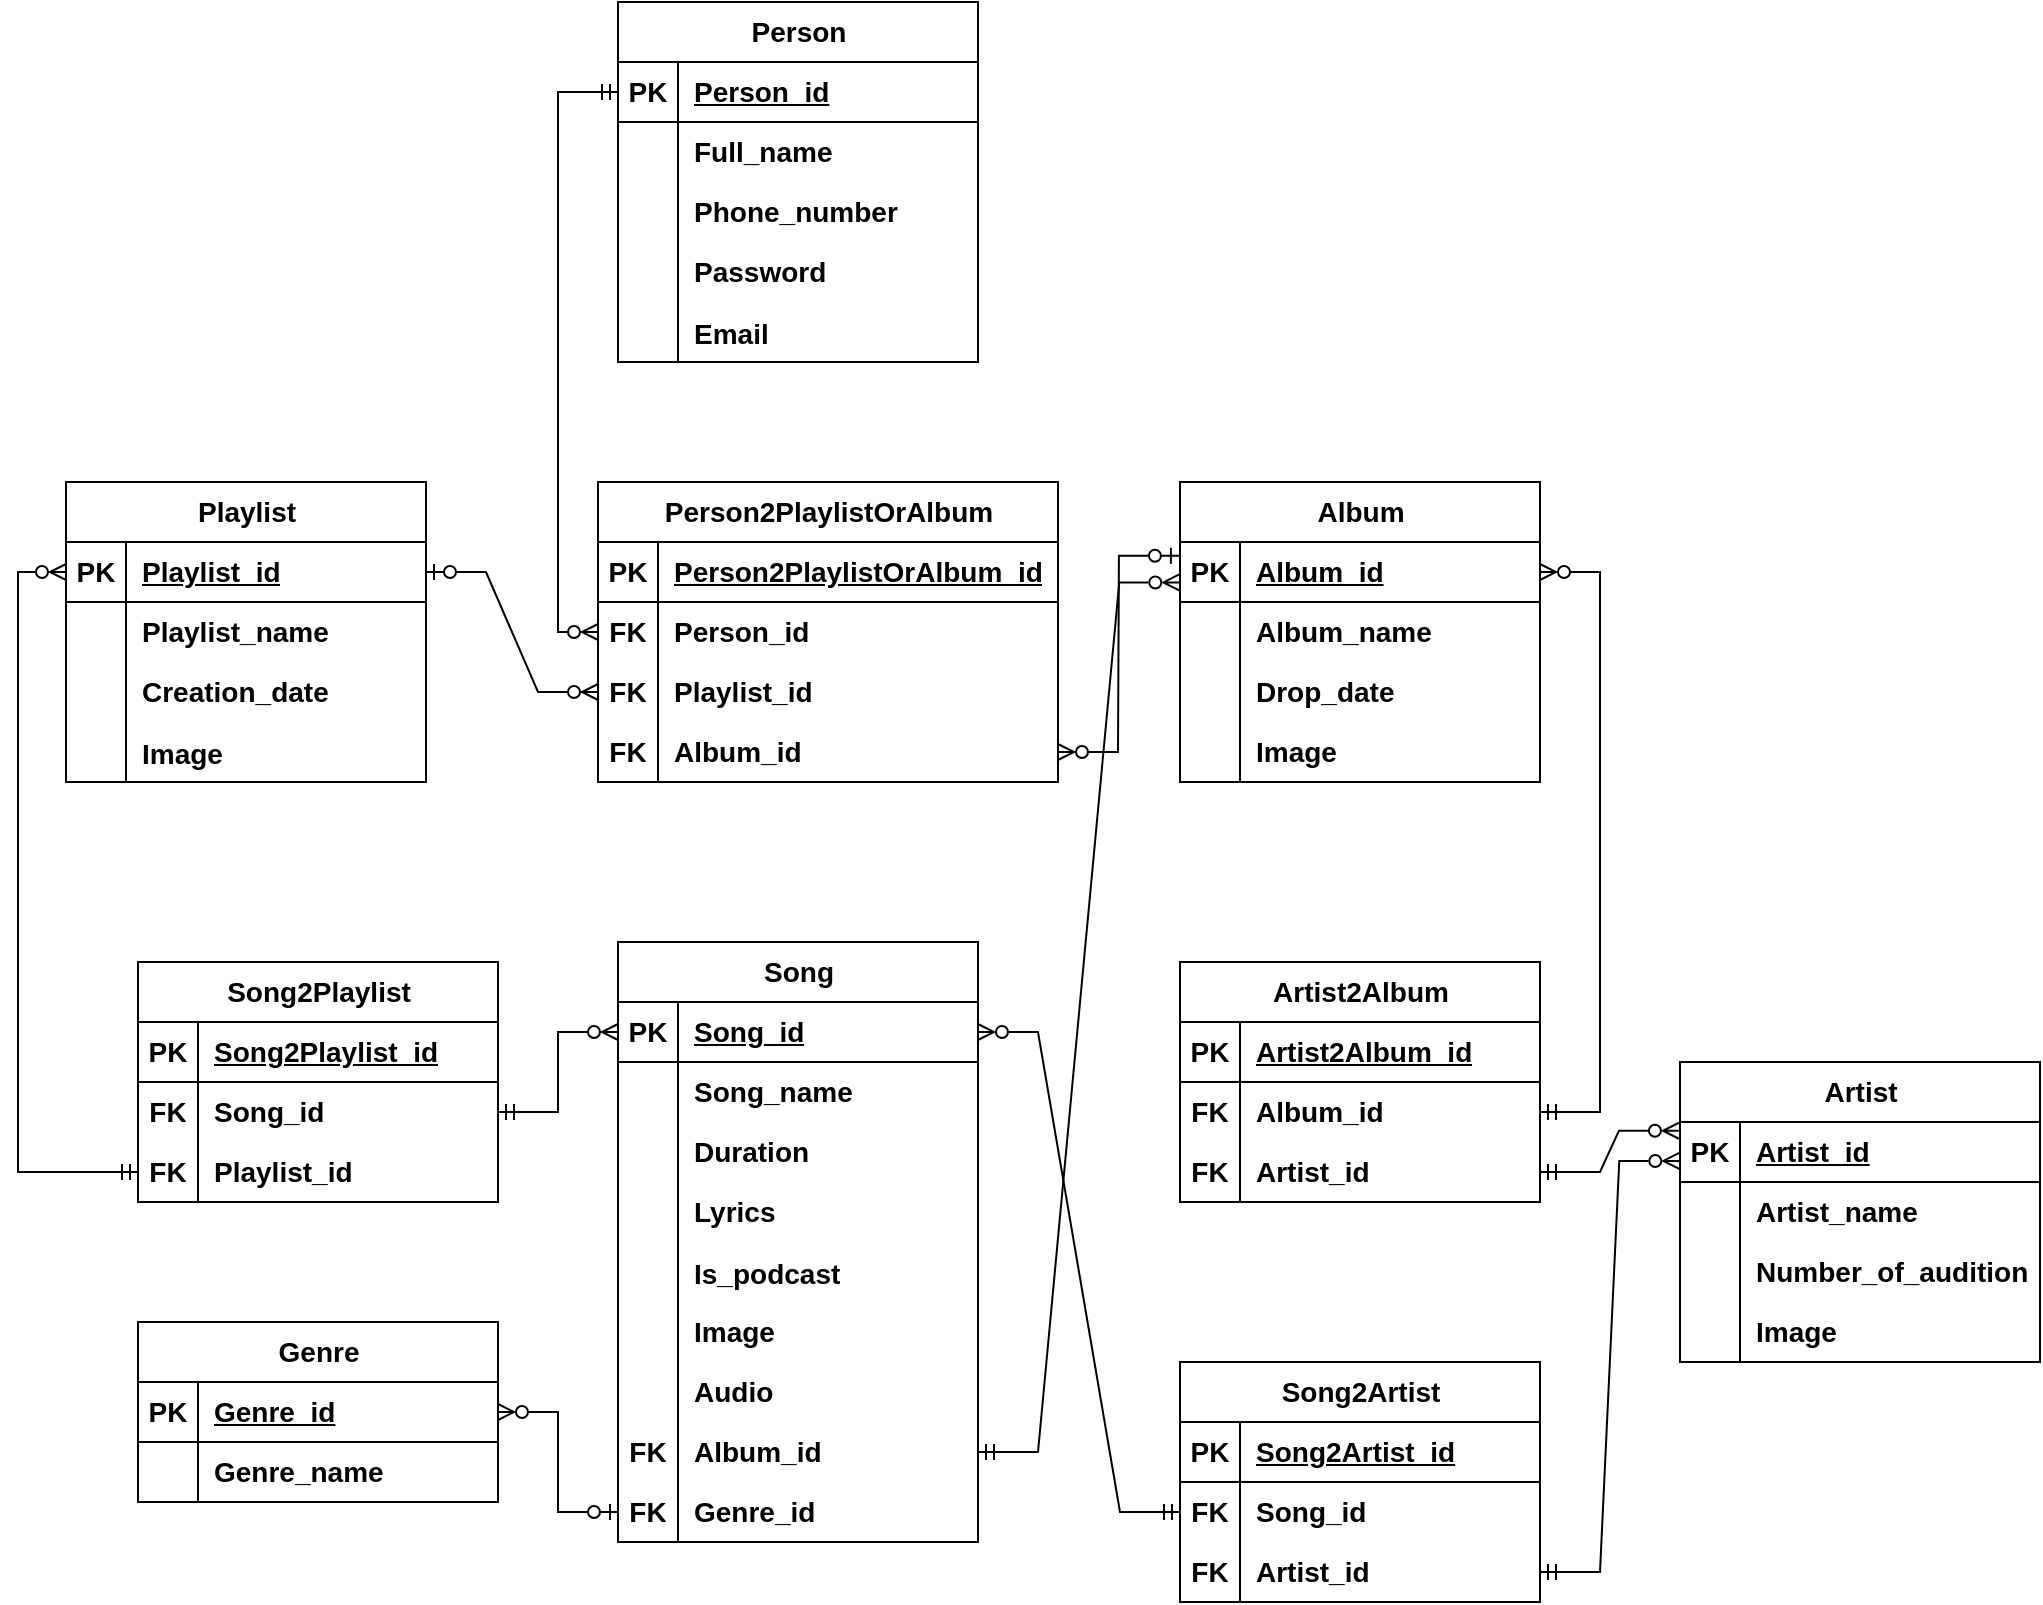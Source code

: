 <mxfile version="22.0.4" type="github">
  <diagram name="Страница — 1" id="e_KvT6w4chp6uprftYfi">
    <mxGraphModel dx="1750" dy="943" grid="1" gridSize="10" guides="1" tooltips="1" connect="1" arrows="1" fold="1" page="1" pageScale="1" pageWidth="827" pageHeight="1169" math="0" shadow="0">
      <root>
        <mxCell id="0" />
        <mxCell id="1" parent="0" />
        <mxCell id="Zy6IpuqPAL4m7B3yqwQK-1" value="Person" style="shape=table;startSize=30;container=1;collapsible=1;childLayout=tableLayout;fixedRows=1;rowLines=0;fontStyle=1;align=center;resizeLast=1;html=1;fontSize=14;" vertex="1" parent="1">
          <mxGeometry x="510" y="20" width="180" height="180" as="geometry" />
        </mxCell>
        <mxCell id="Zy6IpuqPAL4m7B3yqwQK-2" value="" style="shape=tableRow;horizontal=0;startSize=0;swimlaneHead=0;swimlaneBody=0;fillColor=none;collapsible=0;dropTarget=0;points=[[0,0.5],[1,0.5]];portConstraint=eastwest;top=0;left=0;right=0;bottom=1;fontStyle=1;fontSize=14;" vertex="1" parent="Zy6IpuqPAL4m7B3yqwQK-1">
          <mxGeometry y="30" width="180" height="30" as="geometry" />
        </mxCell>
        <mxCell id="Zy6IpuqPAL4m7B3yqwQK-3" value="PK" style="shape=partialRectangle;connectable=0;fillColor=none;top=0;left=0;bottom=0;right=0;fontStyle=1;overflow=hidden;whiteSpace=wrap;html=1;fontSize=14;" vertex="1" parent="Zy6IpuqPAL4m7B3yqwQK-2">
          <mxGeometry width="30" height="30" as="geometry">
            <mxRectangle width="30" height="30" as="alternateBounds" />
          </mxGeometry>
        </mxCell>
        <mxCell id="Zy6IpuqPAL4m7B3yqwQK-4" value="Person_id" style="shape=partialRectangle;connectable=0;fillColor=none;top=0;left=0;bottom=0;right=0;align=left;spacingLeft=6;fontStyle=5;overflow=hidden;whiteSpace=wrap;html=1;fontSize=14;" vertex="1" parent="Zy6IpuqPAL4m7B3yqwQK-2">
          <mxGeometry x="30" width="150" height="30" as="geometry">
            <mxRectangle width="150" height="30" as="alternateBounds" />
          </mxGeometry>
        </mxCell>
        <mxCell id="Zy6IpuqPAL4m7B3yqwQK-5" value="" style="shape=tableRow;horizontal=0;startSize=0;swimlaneHead=0;swimlaneBody=0;fillColor=none;collapsible=0;dropTarget=0;points=[[0,0.5],[1,0.5]];portConstraint=eastwest;top=0;left=0;right=0;bottom=0;fontStyle=1;fontSize=14;" vertex="1" parent="Zy6IpuqPAL4m7B3yqwQK-1">
          <mxGeometry y="60" width="180" height="30" as="geometry" />
        </mxCell>
        <mxCell id="Zy6IpuqPAL4m7B3yqwQK-6" value="" style="shape=partialRectangle;connectable=0;fillColor=none;top=0;left=0;bottom=0;right=0;editable=1;overflow=hidden;whiteSpace=wrap;html=1;fontStyle=1;fontSize=14;" vertex="1" parent="Zy6IpuqPAL4m7B3yqwQK-5">
          <mxGeometry width="30" height="30" as="geometry">
            <mxRectangle width="30" height="30" as="alternateBounds" />
          </mxGeometry>
        </mxCell>
        <mxCell id="Zy6IpuqPAL4m7B3yqwQK-7" value="Full_name" style="shape=partialRectangle;connectable=0;fillColor=none;top=0;left=0;bottom=0;right=0;align=left;spacingLeft=6;overflow=hidden;whiteSpace=wrap;html=1;fontStyle=1;fontSize=14;" vertex="1" parent="Zy6IpuqPAL4m7B3yqwQK-5">
          <mxGeometry x="30" width="150" height="30" as="geometry">
            <mxRectangle width="150" height="30" as="alternateBounds" />
          </mxGeometry>
        </mxCell>
        <mxCell id="Zy6IpuqPAL4m7B3yqwQK-8" value="" style="shape=tableRow;horizontal=0;startSize=0;swimlaneHead=0;swimlaneBody=0;fillColor=none;collapsible=0;dropTarget=0;points=[[0,0.5],[1,0.5]];portConstraint=eastwest;top=0;left=0;right=0;bottom=0;fontStyle=1;fontSize=14;" vertex="1" parent="Zy6IpuqPAL4m7B3yqwQK-1">
          <mxGeometry y="90" width="180" height="30" as="geometry" />
        </mxCell>
        <mxCell id="Zy6IpuqPAL4m7B3yqwQK-9" value="" style="shape=partialRectangle;connectable=0;fillColor=none;top=0;left=0;bottom=0;right=0;editable=1;overflow=hidden;whiteSpace=wrap;html=1;fontStyle=1;fontSize=14;" vertex="1" parent="Zy6IpuqPAL4m7B3yqwQK-8">
          <mxGeometry width="30" height="30" as="geometry">
            <mxRectangle width="30" height="30" as="alternateBounds" />
          </mxGeometry>
        </mxCell>
        <mxCell id="Zy6IpuqPAL4m7B3yqwQK-10" value="Phone_number" style="shape=partialRectangle;connectable=0;fillColor=none;top=0;left=0;bottom=0;right=0;align=left;spacingLeft=6;overflow=hidden;whiteSpace=wrap;html=1;fontStyle=1;fontSize=14;" vertex="1" parent="Zy6IpuqPAL4m7B3yqwQK-8">
          <mxGeometry x="30" width="150" height="30" as="geometry">
            <mxRectangle width="150" height="30" as="alternateBounds" />
          </mxGeometry>
        </mxCell>
        <mxCell id="Zy6IpuqPAL4m7B3yqwQK-11" value="" style="shape=tableRow;horizontal=0;startSize=0;swimlaneHead=0;swimlaneBody=0;fillColor=none;collapsible=0;dropTarget=0;points=[[0,0.5],[1,0.5]];portConstraint=eastwest;top=0;left=0;right=0;bottom=0;fontStyle=1;fontSize=14;" vertex="1" parent="Zy6IpuqPAL4m7B3yqwQK-1">
          <mxGeometry y="120" width="180" height="30" as="geometry" />
        </mxCell>
        <mxCell id="Zy6IpuqPAL4m7B3yqwQK-12" value="" style="shape=partialRectangle;connectable=0;fillColor=none;top=0;left=0;bottom=0;right=0;editable=1;overflow=hidden;whiteSpace=wrap;html=1;fontStyle=1;fontSize=14;" vertex="1" parent="Zy6IpuqPAL4m7B3yqwQK-11">
          <mxGeometry width="30" height="30" as="geometry">
            <mxRectangle width="30" height="30" as="alternateBounds" />
          </mxGeometry>
        </mxCell>
        <mxCell id="Zy6IpuqPAL4m7B3yqwQK-13" value="Password" style="shape=partialRectangle;connectable=0;fillColor=none;top=0;left=0;bottom=0;right=0;align=left;spacingLeft=6;overflow=hidden;whiteSpace=wrap;html=1;fontStyle=1;fontSize=14;" vertex="1" parent="Zy6IpuqPAL4m7B3yqwQK-11">
          <mxGeometry x="30" width="150" height="30" as="geometry">
            <mxRectangle width="150" height="30" as="alternateBounds" />
          </mxGeometry>
        </mxCell>
        <mxCell id="Zy6IpuqPAL4m7B3yqwQK-15" value="" style="shape=tableRow;horizontal=0;startSize=0;swimlaneHead=0;swimlaneBody=0;fillColor=none;collapsible=0;dropTarget=0;points=[[0,0.5],[1,0.5]];portConstraint=eastwest;top=0;left=0;right=0;bottom=0;fontStyle=1;fontSize=14;" vertex="1" parent="Zy6IpuqPAL4m7B3yqwQK-1">
          <mxGeometry y="150" width="180" height="30" as="geometry" />
        </mxCell>
        <mxCell id="Zy6IpuqPAL4m7B3yqwQK-16" value="" style="shape=partialRectangle;connectable=0;fillColor=none;top=0;left=0;bottom=0;right=0;editable=1;overflow=hidden;fontStyle=1;fontSize=14;" vertex="1" parent="Zy6IpuqPAL4m7B3yqwQK-15">
          <mxGeometry width="30" height="30" as="geometry">
            <mxRectangle width="30" height="30" as="alternateBounds" />
          </mxGeometry>
        </mxCell>
        <mxCell id="Zy6IpuqPAL4m7B3yqwQK-17" value="Email" style="shape=partialRectangle;connectable=0;fillColor=none;top=0;left=0;bottom=0;right=0;align=left;spacingLeft=6;overflow=hidden;fontStyle=1;fontSize=14;" vertex="1" parent="Zy6IpuqPAL4m7B3yqwQK-15">
          <mxGeometry x="30" width="150" height="30" as="geometry">
            <mxRectangle width="150" height="30" as="alternateBounds" />
          </mxGeometry>
        </mxCell>
        <mxCell id="Zy6IpuqPAL4m7B3yqwQK-47" value="Album" style="shape=table;startSize=30;container=1;collapsible=1;childLayout=tableLayout;fixedRows=1;rowLines=0;fontStyle=1;align=center;resizeLast=1;html=1;fontSize=14;" vertex="1" parent="1">
          <mxGeometry x="791" y="260" width="180" height="150" as="geometry" />
        </mxCell>
        <mxCell id="Zy6IpuqPAL4m7B3yqwQK-48" value="" style="shape=tableRow;horizontal=0;startSize=0;swimlaneHead=0;swimlaneBody=0;fillColor=none;collapsible=0;dropTarget=0;points=[[0,0.5],[1,0.5]];portConstraint=eastwest;top=0;left=0;right=0;bottom=1;fontStyle=1;fontSize=14;" vertex="1" parent="Zy6IpuqPAL4m7B3yqwQK-47">
          <mxGeometry y="30" width="180" height="30" as="geometry" />
        </mxCell>
        <mxCell id="Zy6IpuqPAL4m7B3yqwQK-49" value="PK" style="shape=partialRectangle;connectable=0;fillColor=none;top=0;left=0;bottom=0;right=0;fontStyle=1;overflow=hidden;whiteSpace=wrap;html=1;fontSize=14;" vertex="1" parent="Zy6IpuqPAL4m7B3yqwQK-48">
          <mxGeometry width="30" height="30" as="geometry">
            <mxRectangle width="30" height="30" as="alternateBounds" />
          </mxGeometry>
        </mxCell>
        <mxCell id="Zy6IpuqPAL4m7B3yqwQK-50" value="Album_id" style="shape=partialRectangle;connectable=0;fillColor=none;top=0;left=0;bottom=0;right=0;align=left;spacingLeft=6;fontStyle=5;overflow=hidden;whiteSpace=wrap;html=1;fontSize=14;" vertex="1" parent="Zy6IpuqPAL4m7B3yqwQK-48">
          <mxGeometry x="30" width="150" height="30" as="geometry">
            <mxRectangle width="150" height="30" as="alternateBounds" />
          </mxGeometry>
        </mxCell>
        <mxCell id="Zy6IpuqPAL4m7B3yqwQK-51" value="" style="shape=tableRow;horizontal=0;startSize=0;swimlaneHead=0;swimlaneBody=0;fillColor=none;collapsible=0;dropTarget=0;points=[[0,0.5],[1,0.5]];portConstraint=eastwest;top=0;left=0;right=0;bottom=0;fontStyle=1;fontSize=14;" vertex="1" parent="Zy6IpuqPAL4m7B3yqwQK-47">
          <mxGeometry y="60" width="180" height="30" as="geometry" />
        </mxCell>
        <mxCell id="Zy6IpuqPAL4m7B3yqwQK-52" value="" style="shape=partialRectangle;connectable=0;fillColor=none;top=0;left=0;bottom=0;right=0;editable=1;overflow=hidden;whiteSpace=wrap;html=1;fontStyle=1;fontSize=14;" vertex="1" parent="Zy6IpuqPAL4m7B3yqwQK-51">
          <mxGeometry width="30" height="30" as="geometry">
            <mxRectangle width="30" height="30" as="alternateBounds" />
          </mxGeometry>
        </mxCell>
        <mxCell id="Zy6IpuqPAL4m7B3yqwQK-53" value="Album_name" style="shape=partialRectangle;connectable=0;fillColor=none;top=0;left=0;bottom=0;right=0;align=left;spacingLeft=6;overflow=hidden;whiteSpace=wrap;html=1;fontStyle=1;fontSize=14;" vertex="1" parent="Zy6IpuqPAL4m7B3yqwQK-51">
          <mxGeometry x="30" width="150" height="30" as="geometry">
            <mxRectangle width="150" height="30" as="alternateBounds" />
          </mxGeometry>
        </mxCell>
        <mxCell id="Zy6IpuqPAL4m7B3yqwQK-54" value="" style="shape=tableRow;horizontal=0;startSize=0;swimlaneHead=0;swimlaneBody=0;fillColor=none;collapsible=0;dropTarget=0;points=[[0,0.5],[1,0.5]];portConstraint=eastwest;top=0;left=0;right=0;bottom=0;fontStyle=1;fontSize=14;" vertex="1" parent="Zy6IpuqPAL4m7B3yqwQK-47">
          <mxGeometry y="90" width="180" height="30" as="geometry" />
        </mxCell>
        <mxCell id="Zy6IpuqPAL4m7B3yqwQK-55" value="" style="shape=partialRectangle;connectable=0;fillColor=none;top=0;left=0;bottom=0;right=0;editable=1;overflow=hidden;whiteSpace=wrap;html=1;fontStyle=1;fontSize=14;" vertex="1" parent="Zy6IpuqPAL4m7B3yqwQK-54">
          <mxGeometry width="30" height="30" as="geometry">
            <mxRectangle width="30" height="30" as="alternateBounds" />
          </mxGeometry>
        </mxCell>
        <mxCell id="Zy6IpuqPAL4m7B3yqwQK-56" value="Drop_date" style="shape=partialRectangle;connectable=0;fillColor=none;top=0;left=0;bottom=0;right=0;align=left;spacingLeft=6;overflow=hidden;whiteSpace=wrap;html=1;fontStyle=1;fontSize=14;" vertex="1" parent="Zy6IpuqPAL4m7B3yqwQK-54">
          <mxGeometry x="30" width="150" height="30" as="geometry">
            <mxRectangle width="150" height="30" as="alternateBounds" />
          </mxGeometry>
        </mxCell>
        <mxCell id="Zy6IpuqPAL4m7B3yqwQK-196" value="" style="shape=tableRow;horizontal=0;startSize=0;swimlaneHead=0;swimlaneBody=0;fillColor=none;collapsible=0;dropTarget=0;points=[[0,0.5],[1,0.5]];portConstraint=eastwest;top=0;left=0;right=0;bottom=0;fontStyle=1;fontSize=14;" vertex="1" parent="Zy6IpuqPAL4m7B3yqwQK-47">
          <mxGeometry y="120" width="180" height="30" as="geometry" />
        </mxCell>
        <mxCell id="Zy6IpuqPAL4m7B3yqwQK-197" value="" style="shape=partialRectangle;connectable=0;fillColor=none;top=0;left=0;bottom=0;right=0;fontStyle=1;overflow=hidden;whiteSpace=wrap;html=1;fontSize=14;" vertex="1" parent="Zy6IpuqPAL4m7B3yqwQK-196">
          <mxGeometry width="30" height="30" as="geometry">
            <mxRectangle width="30" height="30" as="alternateBounds" />
          </mxGeometry>
        </mxCell>
        <mxCell id="Zy6IpuqPAL4m7B3yqwQK-198" value="Image" style="shape=partialRectangle;connectable=0;fillColor=none;top=0;left=0;bottom=0;right=0;align=left;spacingLeft=6;fontStyle=1;overflow=hidden;whiteSpace=wrap;html=1;fontSize=14;" vertex="1" parent="Zy6IpuqPAL4m7B3yqwQK-196">
          <mxGeometry x="30" width="150" height="30" as="geometry">
            <mxRectangle width="150" height="30" as="alternateBounds" />
          </mxGeometry>
        </mxCell>
        <mxCell id="Zy6IpuqPAL4m7B3yqwQK-68" value="Playlist" style="shape=table;startSize=30;container=1;collapsible=1;childLayout=tableLayout;fixedRows=1;rowLines=0;fontStyle=1;align=center;resizeLast=1;html=1;fontSize=14;" vertex="1" parent="1">
          <mxGeometry x="234" y="260" width="180" height="150" as="geometry" />
        </mxCell>
        <mxCell id="Zy6IpuqPAL4m7B3yqwQK-69" value="" style="shape=tableRow;horizontal=0;startSize=0;swimlaneHead=0;swimlaneBody=0;fillColor=none;collapsible=0;dropTarget=0;points=[[0,0.5],[1,0.5]];portConstraint=eastwest;top=0;left=0;right=0;bottom=1;fontStyle=1;fontSize=14;" vertex="1" parent="Zy6IpuqPAL4m7B3yqwQK-68">
          <mxGeometry y="30" width="180" height="30" as="geometry" />
        </mxCell>
        <mxCell id="Zy6IpuqPAL4m7B3yqwQK-70" value="PK" style="shape=partialRectangle;connectable=0;fillColor=none;top=0;left=0;bottom=0;right=0;fontStyle=1;overflow=hidden;whiteSpace=wrap;html=1;fontSize=14;" vertex="1" parent="Zy6IpuqPAL4m7B3yqwQK-69">
          <mxGeometry width="30" height="30" as="geometry">
            <mxRectangle width="30" height="30" as="alternateBounds" />
          </mxGeometry>
        </mxCell>
        <mxCell id="Zy6IpuqPAL4m7B3yqwQK-71" value="Playlist_id" style="shape=partialRectangle;connectable=0;fillColor=none;top=0;left=0;bottom=0;right=0;align=left;spacingLeft=6;fontStyle=5;overflow=hidden;whiteSpace=wrap;html=1;fontSize=14;" vertex="1" parent="Zy6IpuqPAL4m7B3yqwQK-69">
          <mxGeometry x="30" width="150" height="30" as="geometry">
            <mxRectangle width="150" height="30" as="alternateBounds" />
          </mxGeometry>
        </mxCell>
        <mxCell id="Zy6IpuqPAL4m7B3yqwQK-72" value="" style="shape=tableRow;horizontal=0;startSize=0;swimlaneHead=0;swimlaneBody=0;fillColor=none;collapsible=0;dropTarget=0;points=[[0,0.5],[1,0.5]];portConstraint=eastwest;top=0;left=0;right=0;bottom=0;fontStyle=1;fontSize=14;" vertex="1" parent="Zy6IpuqPAL4m7B3yqwQK-68">
          <mxGeometry y="60" width="180" height="30" as="geometry" />
        </mxCell>
        <mxCell id="Zy6IpuqPAL4m7B3yqwQK-73" value="" style="shape=partialRectangle;connectable=0;fillColor=none;top=0;left=0;bottom=0;right=0;editable=1;overflow=hidden;whiteSpace=wrap;html=1;fontStyle=1;fontSize=14;" vertex="1" parent="Zy6IpuqPAL4m7B3yqwQK-72">
          <mxGeometry width="30" height="30" as="geometry">
            <mxRectangle width="30" height="30" as="alternateBounds" />
          </mxGeometry>
        </mxCell>
        <mxCell id="Zy6IpuqPAL4m7B3yqwQK-74" value="Playlist_name" style="shape=partialRectangle;connectable=0;fillColor=none;top=0;left=0;bottom=0;right=0;align=left;spacingLeft=6;overflow=hidden;whiteSpace=wrap;html=1;fontStyle=1;fontSize=14;" vertex="1" parent="Zy6IpuqPAL4m7B3yqwQK-72">
          <mxGeometry x="30" width="150" height="30" as="geometry">
            <mxRectangle width="150" height="30" as="alternateBounds" />
          </mxGeometry>
        </mxCell>
        <mxCell id="Zy6IpuqPAL4m7B3yqwQK-75" value="" style="shape=tableRow;horizontal=0;startSize=0;swimlaneHead=0;swimlaneBody=0;fillColor=none;collapsible=0;dropTarget=0;points=[[0,0.5],[1,0.5]];portConstraint=eastwest;top=0;left=0;right=0;bottom=0;fontStyle=1;fontSize=14;" vertex="1" parent="Zy6IpuqPAL4m7B3yqwQK-68">
          <mxGeometry y="90" width="180" height="30" as="geometry" />
        </mxCell>
        <mxCell id="Zy6IpuqPAL4m7B3yqwQK-76" value="" style="shape=partialRectangle;connectable=0;fillColor=none;top=0;left=0;bottom=0;right=0;editable=1;overflow=hidden;whiteSpace=wrap;html=1;fontStyle=1;fontSize=14;" vertex="1" parent="Zy6IpuqPAL4m7B3yqwQK-75">
          <mxGeometry width="30" height="30" as="geometry">
            <mxRectangle width="30" height="30" as="alternateBounds" />
          </mxGeometry>
        </mxCell>
        <mxCell id="Zy6IpuqPAL4m7B3yqwQK-77" value="Creation_date" style="shape=partialRectangle;connectable=0;fillColor=none;top=0;left=0;bottom=0;right=0;align=left;spacingLeft=6;overflow=hidden;whiteSpace=wrap;html=1;fontStyle=1;fontSize=14;" vertex="1" parent="Zy6IpuqPAL4m7B3yqwQK-75">
          <mxGeometry x="30" width="150" height="30" as="geometry">
            <mxRectangle width="150" height="30" as="alternateBounds" />
          </mxGeometry>
        </mxCell>
        <mxCell id="Zy6IpuqPAL4m7B3yqwQK-247" value="" style="shape=tableRow;horizontal=0;startSize=0;swimlaneHead=0;swimlaneBody=0;fillColor=none;collapsible=0;dropTarget=0;points=[[0,0.5],[1,0.5]];portConstraint=eastwest;top=0;left=0;right=0;bottom=0;fontStyle=1;fontSize=14;" vertex="1" parent="Zy6IpuqPAL4m7B3yqwQK-68">
          <mxGeometry y="120" width="180" height="30" as="geometry" />
        </mxCell>
        <mxCell id="Zy6IpuqPAL4m7B3yqwQK-248" value="" style="shape=partialRectangle;connectable=0;fillColor=none;top=0;left=0;bottom=0;right=0;editable=1;overflow=hidden;fontStyle=1;fontSize=14;" vertex="1" parent="Zy6IpuqPAL4m7B3yqwQK-247">
          <mxGeometry width="30" height="30" as="geometry">
            <mxRectangle width="30" height="30" as="alternateBounds" />
          </mxGeometry>
        </mxCell>
        <mxCell id="Zy6IpuqPAL4m7B3yqwQK-249" value="Image" style="shape=partialRectangle;connectable=0;fillColor=none;top=0;left=0;bottom=0;right=0;align=left;spacingLeft=6;overflow=hidden;fontStyle=1;fontSize=14;" vertex="1" parent="Zy6IpuqPAL4m7B3yqwQK-247">
          <mxGeometry x="30" width="150" height="30" as="geometry">
            <mxRectangle width="150" height="30" as="alternateBounds" />
          </mxGeometry>
        </mxCell>
        <mxCell id="Zy6IpuqPAL4m7B3yqwQK-85" value="Genre" style="shape=table;startSize=30;container=1;collapsible=1;childLayout=tableLayout;fixedRows=1;rowLines=0;fontStyle=1;align=center;resizeLast=1;html=1;fontSize=14;" vertex="1" parent="1">
          <mxGeometry x="270" y="680" width="180" height="90" as="geometry" />
        </mxCell>
        <mxCell id="Zy6IpuqPAL4m7B3yqwQK-86" value="" style="shape=tableRow;horizontal=0;startSize=0;swimlaneHead=0;swimlaneBody=0;fillColor=none;collapsible=0;dropTarget=0;points=[[0,0.5],[1,0.5]];portConstraint=eastwest;top=0;left=0;right=0;bottom=1;fontStyle=1;fontSize=14;" vertex="1" parent="Zy6IpuqPAL4m7B3yqwQK-85">
          <mxGeometry y="30" width="180" height="30" as="geometry" />
        </mxCell>
        <mxCell id="Zy6IpuqPAL4m7B3yqwQK-87" value="PK" style="shape=partialRectangle;connectable=0;fillColor=none;top=0;left=0;bottom=0;right=0;fontStyle=1;overflow=hidden;whiteSpace=wrap;html=1;fontSize=14;" vertex="1" parent="Zy6IpuqPAL4m7B3yqwQK-86">
          <mxGeometry width="30" height="30" as="geometry">
            <mxRectangle width="30" height="30" as="alternateBounds" />
          </mxGeometry>
        </mxCell>
        <mxCell id="Zy6IpuqPAL4m7B3yqwQK-88" value="Genre_id" style="shape=partialRectangle;connectable=0;fillColor=none;top=0;left=0;bottom=0;right=0;align=left;spacingLeft=6;fontStyle=5;overflow=hidden;whiteSpace=wrap;html=1;fontSize=14;" vertex="1" parent="Zy6IpuqPAL4m7B3yqwQK-86">
          <mxGeometry x="30" width="150" height="30" as="geometry">
            <mxRectangle width="150" height="30" as="alternateBounds" />
          </mxGeometry>
        </mxCell>
        <mxCell id="Zy6IpuqPAL4m7B3yqwQK-89" value="" style="shape=tableRow;horizontal=0;startSize=0;swimlaneHead=0;swimlaneBody=0;fillColor=none;collapsible=0;dropTarget=0;points=[[0,0.5],[1,0.5]];portConstraint=eastwest;top=0;left=0;right=0;bottom=0;fontStyle=1;fontSize=14;" vertex="1" parent="Zy6IpuqPAL4m7B3yqwQK-85">
          <mxGeometry y="60" width="180" height="30" as="geometry" />
        </mxCell>
        <mxCell id="Zy6IpuqPAL4m7B3yqwQK-90" value="" style="shape=partialRectangle;connectable=0;fillColor=none;top=0;left=0;bottom=0;right=0;editable=1;overflow=hidden;whiteSpace=wrap;html=1;fontStyle=1;fontSize=14;" vertex="1" parent="Zy6IpuqPAL4m7B3yqwQK-89">
          <mxGeometry width="30" height="30" as="geometry">
            <mxRectangle width="30" height="30" as="alternateBounds" />
          </mxGeometry>
        </mxCell>
        <mxCell id="Zy6IpuqPAL4m7B3yqwQK-91" value="Genre_name" style="shape=partialRectangle;connectable=0;fillColor=none;top=0;left=0;bottom=0;right=0;align=left;spacingLeft=6;overflow=hidden;whiteSpace=wrap;html=1;fontStyle=1;fontSize=14;" vertex="1" parent="Zy6IpuqPAL4m7B3yqwQK-89">
          <mxGeometry x="30" width="150" height="30" as="geometry">
            <mxRectangle width="150" height="30" as="alternateBounds" />
          </mxGeometry>
        </mxCell>
        <mxCell id="Zy6IpuqPAL4m7B3yqwQK-98" value="Artist" style="shape=table;startSize=30;container=1;collapsible=1;childLayout=tableLayout;fixedRows=1;rowLines=0;fontStyle=1;align=center;resizeLast=1;html=1;fontSize=14;" vertex="1" parent="1">
          <mxGeometry x="1041" y="550" width="180" height="150" as="geometry">
            <mxRectangle x="610" y="530" width="70" height="30" as="alternateBounds" />
          </mxGeometry>
        </mxCell>
        <mxCell id="Zy6IpuqPAL4m7B3yqwQK-99" value="" style="shape=tableRow;horizontal=0;startSize=0;swimlaneHead=0;swimlaneBody=0;fillColor=none;collapsible=0;dropTarget=0;points=[[0,0.5],[1,0.5]];portConstraint=eastwest;top=0;left=0;right=0;bottom=1;fontStyle=1;fontSize=14;" vertex="1" parent="Zy6IpuqPAL4m7B3yqwQK-98">
          <mxGeometry y="30" width="180" height="30" as="geometry" />
        </mxCell>
        <mxCell id="Zy6IpuqPAL4m7B3yqwQK-100" value="PK" style="shape=partialRectangle;connectable=0;fillColor=none;top=0;left=0;bottom=0;right=0;fontStyle=1;overflow=hidden;whiteSpace=wrap;html=1;fontSize=14;" vertex="1" parent="Zy6IpuqPAL4m7B3yqwQK-99">
          <mxGeometry width="30" height="30" as="geometry">
            <mxRectangle width="30" height="30" as="alternateBounds" />
          </mxGeometry>
        </mxCell>
        <mxCell id="Zy6IpuqPAL4m7B3yqwQK-101" value="Artist_id" style="shape=partialRectangle;connectable=0;fillColor=none;top=0;left=0;bottom=0;right=0;align=left;spacingLeft=6;fontStyle=5;overflow=hidden;whiteSpace=wrap;html=1;fontSize=14;" vertex="1" parent="Zy6IpuqPAL4m7B3yqwQK-99">
          <mxGeometry x="30" width="150" height="30" as="geometry">
            <mxRectangle width="150" height="30" as="alternateBounds" />
          </mxGeometry>
        </mxCell>
        <mxCell id="Zy6IpuqPAL4m7B3yqwQK-102" value="" style="shape=tableRow;horizontal=0;startSize=0;swimlaneHead=0;swimlaneBody=0;fillColor=none;collapsible=0;dropTarget=0;points=[[0,0.5],[1,0.5]];portConstraint=eastwest;top=0;left=0;right=0;bottom=0;fontStyle=1;fontSize=14;" vertex="1" parent="Zy6IpuqPAL4m7B3yqwQK-98">
          <mxGeometry y="60" width="180" height="30" as="geometry" />
        </mxCell>
        <mxCell id="Zy6IpuqPAL4m7B3yqwQK-103" value="" style="shape=partialRectangle;connectable=0;fillColor=none;top=0;left=0;bottom=0;right=0;editable=1;overflow=hidden;whiteSpace=wrap;html=1;fontStyle=1;fontSize=14;" vertex="1" parent="Zy6IpuqPAL4m7B3yqwQK-102">
          <mxGeometry width="30" height="30" as="geometry">
            <mxRectangle width="30" height="30" as="alternateBounds" />
          </mxGeometry>
        </mxCell>
        <mxCell id="Zy6IpuqPAL4m7B3yqwQK-104" value="Artist_name" style="shape=partialRectangle;connectable=0;fillColor=none;top=0;left=0;bottom=0;right=0;align=left;spacingLeft=6;overflow=hidden;whiteSpace=wrap;html=1;fontStyle=1;fontSize=14;" vertex="1" parent="Zy6IpuqPAL4m7B3yqwQK-102">
          <mxGeometry x="30" width="150" height="30" as="geometry">
            <mxRectangle width="150" height="30" as="alternateBounds" />
          </mxGeometry>
        </mxCell>
        <mxCell id="Zy6IpuqPAL4m7B3yqwQK-108" value="" style="shape=tableRow;horizontal=0;startSize=0;swimlaneHead=0;swimlaneBody=0;fillColor=none;collapsible=0;dropTarget=0;points=[[0,0.5],[1,0.5]];portConstraint=eastwest;top=0;left=0;right=0;bottom=0;fontStyle=1;fontSize=14;" vertex="1" parent="Zy6IpuqPAL4m7B3yqwQK-98">
          <mxGeometry y="90" width="180" height="30" as="geometry" />
        </mxCell>
        <mxCell id="Zy6IpuqPAL4m7B3yqwQK-109" value="" style="shape=partialRectangle;connectable=0;fillColor=none;top=0;left=0;bottom=0;right=0;editable=1;overflow=hidden;whiteSpace=wrap;html=1;fontStyle=1;fontSize=14;" vertex="1" parent="Zy6IpuqPAL4m7B3yqwQK-108">
          <mxGeometry width="30" height="30" as="geometry">
            <mxRectangle width="30" height="30" as="alternateBounds" />
          </mxGeometry>
        </mxCell>
        <mxCell id="Zy6IpuqPAL4m7B3yqwQK-110" value="Number_of_audition" style="shape=partialRectangle;connectable=0;fillColor=none;top=0;left=0;bottom=0;right=0;align=left;spacingLeft=6;overflow=hidden;whiteSpace=wrap;html=1;fontStyle=1;fontSize=14;" vertex="1" parent="Zy6IpuqPAL4m7B3yqwQK-108">
          <mxGeometry x="30" width="150" height="30" as="geometry">
            <mxRectangle width="150" height="30" as="alternateBounds" />
          </mxGeometry>
        </mxCell>
        <mxCell id="Zy6IpuqPAL4m7B3yqwQK-160" value="" style="shape=tableRow;horizontal=0;startSize=0;swimlaneHead=0;swimlaneBody=0;fillColor=none;collapsible=0;dropTarget=0;points=[[0,0.5],[1,0.5]];portConstraint=eastwest;top=0;left=0;right=0;bottom=0;fontStyle=1;fontSize=14;" vertex="1" parent="Zy6IpuqPAL4m7B3yqwQK-98">
          <mxGeometry y="120" width="180" height="30" as="geometry" />
        </mxCell>
        <mxCell id="Zy6IpuqPAL4m7B3yqwQK-161" value="" style="shape=partialRectangle;connectable=0;fillColor=none;top=0;left=0;bottom=0;right=0;fontStyle=1;overflow=hidden;whiteSpace=wrap;html=1;fontSize=14;" vertex="1" parent="Zy6IpuqPAL4m7B3yqwQK-160">
          <mxGeometry width="30" height="30" as="geometry">
            <mxRectangle width="30" height="30" as="alternateBounds" />
          </mxGeometry>
        </mxCell>
        <mxCell id="Zy6IpuqPAL4m7B3yqwQK-162" value="Image" style="shape=partialRectangle;connectable=0;fillColor=none;top=0;left=0;bottom=0;right=0;align=left;spacingLeft=6;fontStyle=1;overflow=hidden;whiteSpace=wrap;html=1;fontSize=14;" vertex="1" parent="Zy6IpuqPAL4m7B3yqwQK-160">
          <mxGeometry x="30" width="150" height="30" as="geometry">
            <mxRectangle width="150" height="30" as="alternateBounds" />
          </mxGeometry>
        </mxCell>
        <mxCell id="Zy6IpuqPAL4m7B3yqwQK-131" value="Song2Playlist" style="shape=table;startSize=30;container=1;collapsible=1;childLayout=tableLayout;fixedRows=1;rowLines=0;fontStyle=1;align=center;resizeLast=1;html=1;fontSize=14;" vertex="1" parent="1">
          <mxGeometry x="270" y="500" width="180" height="120" as="geometry" />
        </mxCell>
        <mxCell id="Zy6IpuqPAL4m7B3yqwQK-132" value="" style="shape=tableRow;horizontal=0;startSize=0;swimlaneHead=0;swimlaneBody=0;fillColor=none;collapsible=0;dropTarget=0;points=[[0,0.5],[1,0.5]];portConstraint=eastwest;top=0;left=0;right=0;bottom=1;fontStyle=1;fontSize=14;" vertex="1" parent="Zy6IpuqPAL4m7B3yqwQK-131">
          <mxGeometry y="30" width="180" height="30" as="geometry" />
        </mxCell>
        <mxCell id="Zy6IpuqPAL4m7B3yqwQK-133" value="PK" style="shape=partialRectangle;connectable=0;fillColor=none;top=0;left=0;bottom=0;right=0;fontStyle=1;overflow=hidden;whiteSpace=wrap;html=1;fontSize=14;" vertex="1" parent="Zy6IpuqPAL4m7B3yqwQK-132">
          <mxGeometry width="30" height="30" as="geometry">
            <mxRectangle width="30" height="30" as="alternateBounds" />
          </mxGeometry>
        </mxCell>
        <mxCell id="Zy6IpuqPAL4m7B3yqwQK-134" value="Song2Playlist_id" style="shape=partialRectangle;connectable=0;fillColor=none;top=0;left=0;bottom=0;right=0;align=left;spacingLeft=6;fontStyle=5;overflow=hidden;whiteSpace=wrap;html=1;fontSize=14;" vertex="1" parent="Zy6IpuqPAL4m7B3yqwQK-132">
          <mxGeometry x="30" width="150" height="30" as="geometry">
            <mxRectangle width="150" height="30" as="alternateBounds" />
          </mxGeometry>
        </mxCell>
        <mxCell id="Zy6IpuqPAL4m7B3yqwQK-177" value="" style="shape=tableRow;horizontal=0;startSize=0;swimlaneHead=0;swimlaneBody=0;fillColor=none;collapsible=0;dropTarget=0;points=[[0,0.5],[1,0.5]];portConstraint=eastwest;top=0;left=0;right=0;bottom=0;fontStyle=1;fontSize=14;" vertex="1" parent="Zy6IpuqPAL4m7B3yqwQK-131">
          <mxGeometry y="60" width="180" height="30" as="geometry" />
        </mxCell>
        <mxCell id="Zy6IpuqPAL4m7B3yqwQK-178" value="FK" style="shape=partialRectangle;connectable=0;fillColor=none;top=0;left=0;bottom=0;right=0;fontStyle=1;overflow=hidden;whiteSpace=wrap;html=1;fontSize=14;" vertex="1" parent="Zy6IpuqPAL4m7B3yqwQK-177">
          <mxGeometry width="30" height="30" as="geometry">
            <mxRectangle width="30" height="30" as="alternateBounds" />
          </mxGeometry>
        </mxCell>
        <mxCell id="Zy6IpuqPAL4m7B3yqwQK-179" value="Song_id" style="shape=partialRectangle;connectable=0;fillColor=none;top=0;left=0;bottom=0;right=0;align=left;spacingLeft=6;fontStyle=1;overflow=hidden;whiteSpace=wrap;html=1;fontSize=14;" vertex="1" parent="Zy6IpuqPAL4m7B3yqwQK-177">
          <mxGeometry x="30" width="150" height="30" as="geometry">
            <mxRectangle width="150" height="30" as="alternateBounds" />
          </mxGeometry>
        </mxCell>
        <mxCell id="Zy6IpuqPAL4m7B3yqwQK-181" value="" style="shape=tableRow;horizontal=0;startSize=0;swimlaneHead=0;swimlaneBody=0;fillColor=none;collapsible=0;dropTarget=0;points=[[0,0.5],[1,0.5]];portConstraint=eastwest;top=0;left=0;right=0;bottom=0;fontStyle=1;fontSize=14;" vertex="1" parent="Zy6IpuqPAL4m7B3yqwQK-131">
          <mxGeometry y="90" width="180" height="30" as="geometry" />
        </mxCell>
        <mxCell id="Zy6IpuqPAL4m7B3yqwQK-182" value="FK" style="shape=partialRectangle;connectable=0;fillColor=none;top=0;left=0;bottom=0;right=0;fontStyle=1;overflow=hidden;whiteSpace=wrap;html=1;fontSize=14;" vertex="1" parent="Zy6IpuqPAL4m7B3yqwQK-181">
          <mxGeometry width="30" height="30" as="geometry">
            <mxRectangle width="30" height="30" as="alternateBounds" />
          </mxGeometry>
        </mxCell>
        <mxCell id="Zy6IpuqPAL4m7B3yqwQK-183" value="Playlist_id" style="shape=partialRectangle;connectable=0;fillColor=none;top=0;left=0;bottom=0;right=0;align=left;spacingLeft=6;fontStyle=1;overflow=hidden;whiteSpace=wrap;html=1;fontSize=14;" vertex="1" parent="Zy6IpuqPAL4m7B3yqwQK-181">
          <mxGeometry x="30" width="150" height="30" as="geometry">
            <mxRectangle width="150" height="30" as="alternateBounds" />
          </mxGeometry>
        </mxCell>
        <mxCell id="Zy6IpuqPAL4m7B3yqwQK-184" value="Song2Artist" style="shape=table;startSize=30;container=1;collapsible=1;childLayout=tableLayout;fixedRows=1;rowLines=0;fontStyle=1;align=center;resizeLast=1;html=1;fontSize=14;" vertex="1" parent="1">
          <mxGeometry x="791" y="700" width="180" height="120" as="geometry" />
        </mxCell>
        <mxCell id="Zy6IpuqPAL4m7B3yqwQK-185" value="" style="shape=tableRow;horizontal=0;startSize=0;swimlaneHead=0;swimlaneBody=0;fillColor=none;collapsible=0;dropTarget=0;points=[[0,0.5],[1,0.5]];portConstraint=eastwest;top=0;left=0;right=0;bottom=1;fontStyle=1;fontSize=14;" vertex="1" parent="Zy6IpuqPAL4m7B3yqwQK-184">
          <mxGeometry y="30" width="180" height="30" as="geometry" />
        </mxCell>
        <mxCell id="Zy6IpuqPAL4m7B3yqwQK-186" value="PK" style="shape=partialRectangle;connectable=0;fillColor=none;top=0;left=0;bottom=0;right=0;fontStyle=1;overflow=hidden;whiteSpace=wrap;html=1;fontSize=14;" vertex="1" parent="Zy6IpuqPAL4m7B3yqwQK-185">
          <mxGeometry width="30" height="30" as="geometry">
            <mxRectangle width="30" height="30" as="alternateBounds" />
          </mxGeometry>
        </mxCell>
        <mxCell id="Zy6IpuqPAL4m7B3yqwQK-187" value="Song2Artist_id" style="shape=partialRectangle;connectable=0;fillColor=none;top=0;left=0;bottom=0;right=0;align=left;spacingLeft=6;fontStyle=5;overflow=hidden;whiteSpace=wrap;html=1;fontSize=14;" vertex="1" parent="Zy6IpuqPAL4m7B3yqwQK-185">
          <mxGeometry x="30" width="150" height="30" as="geometry">
            <mxRectangle width="150" height="30" as="alternateBounds" />
          </mxGeometry>
        </mxCell>
        <mxCell id="Zy6IpuqPAL4m7B3yqwQK-188" value="" style="shape=tableRow;horizontal=0;startSize=0;swimlaneHead=0;swimlaneBody=0;fillColor=none;collapsible=0;dropTarget=0;points=[[0,0.5],[1,0.5]];portConstraint=eastwest;top=0;left=0;right=0;bottom=0;fontStyle=1;fontSize=14;" vertex="1" parent="Zy6IpuqPAL4m7B3yqwQK-184">
          <mxGeometry y="60" width="180" height="30" as="geometry" />
        </mxCell>
        <mxCell id="Zy6IpuqPAL4m7B3yqwQK-189" value="FK" style="shape=partialRectangle;connectable=0;fillColor=none;top=0;left=0;bottom=0;right=0;fontStyle=1;overflow=hidden;whiteSpace=wrap;html=1;fontSize=14;" vertex="1" parent="Zy6IpuqPAL4m7B3yqwQK-188">
          <mxGeometry width="30" height="30" as="geometry">
            <mxRectangle width="30" height="30" as="alternateBounds" />
          </mxGeometry>
        </mxCell>
        <mxCell id="Zy6IpuqPAL4m7B3yqwQK-190" value="Song_id" style="shape=partialRectangle;connectable=0;fillColor=none;top=0;left=0;bottom=0;right=0;align=left;spacingLeft=6;fontStyle=1;overflow=hidden;whiteSpace=wrap;html=1;fontSize=14;" vertex="1" parent="Zy6IpuqPAL4m7B3yqwQK-188">
          <mxGeometry x="30" width="150" height="30" as="geometry">
            <mxRectangle width="150" height="30" as="alternateBounds" />
          </mxGeometry>
        </mxCell>
        <mxCell id="Zy6IpuqPAL4m7B3yqwQK-191" value="" style="shape=tableRow;horizontal=0;startSize=0;swimlaneHead=0;swimlaneBody=0;fillColor=none;collapsible=0;dropTarget=0;points=[[0,0.5],[1,0.5]];portConstraint=eastwest;top=0;left=0;right=0;bottom=0;fontStyle=1;fontSize=14;" vertex="1" parent="Zy6IpuqPAL4m7B3yqwQK-184">
          <mxGeometry y="90" width="180" height="30" as="geometry" />
        </mxCell>
        <mxCell id="Zy6IpuqPAL4m7B3yqwQK-192" value="FK" style="shape=partialRectangle;connectable=0;fillColor=none;top=0;left=0;bottom=0;right=0;fontStyle=1;overflow=hidden;whiteSpace=wrap;html=1;fontSize=14;" vertex="1" parent="Zy6IpuqPAL4m7B3yqwQK-191">
          <mxGeometry width="30" height="30" as="geometry">
            <mxRectangle width="30" height="30" as="alternateBounds" />
          </mxGeometry>
        </mxCell>
        <mxCell id="Zy6IpuqPAL4m7B3yqwQK-193" value="Artist_id" style="shape=partialRectangle;connectable=0;fillColor=none;top=0;left=0;bottom=0;right=0;align=left;spacingLeft=6;fontStyle=1;overflow=hidden;whiteSpace=wrap;html=1;fontSize=14;" vertex="1" parent="Zy6IpuqPAL4m7B3yqwQK-191">
          <mxGeometry x="30" width="150" height="30" as="geometry">
            <mxRectangle width="150" height="30" as="alternateBounds" />
          </mxGeometry>
        </mxCell>
        <mxCell id="Zy6IpuqPAL4m7B3yqwQK-18" value="Song" style="shape=table;startSize=30;container=1;collapsible=1;childLayout=tableLayout;fixedRows=1;rowLines=0;fontStyle=1;align=center;resizeLast=1;html=1;fontSize=14;" vertex="1" parent="1">
          <mxGeometry x="510" y="490" width="180" height="300" as="geometry" />
        </mxCell>
        <mxCell id="Zy6IpuqPAL4m7B3yqwQK-19" value="" style="shape=tableRow;horizontal=0;startSize=0;swimlaneHead=0;swimlaneBody=0;fillColor=none;collapsible=0;dropTarget=0;points=[[0,0.5],[1,0.5]];portConstraint=eastwest;top=0;left=0;right=0;bottom=1;fontStyle=1;fontSize=14;" vertex="1" parent="Zy6IpuqPAL4m7B3yqwQK-18">
          <mxGeometry y="30" width="180" height="30" as="geometry" />
        </mxCell>
        <mxCell id="Zy6IpuqPAL4m7B3yqwQK-20" value="PK" style="shape=partialRectangle;connectable=0;fillColor=none;top=0;left=0;bottom=0;right=0;fontStyle=1;overflow=hidden;whiteSpace=wrap;html=1;fontSize=14;" vertex="1" parent="Zy6IpuqPAL4m7B3yqwQK-19">
          <mxGeometry width="30" height="30" as="geometry">
            <mxRectangle width="30" height="30" as="alternateBounds" />
          </mxGeometry>
        </mxCell>
        <mxCell id="Zy6IpuqPAL4m7B3yqwQK-21" value="Song_id" style="shape=partialRectangle;connectable=0;fillColor=none;top=0;left=0;bottom=0;right=0;align=left;spacingLeft=6;fontStyle=5;overflow=hidden;whiteSpace=wrap;html=1;fontSize=14;" vertex="1" parent="Zy6IpuqPAL4m7B3yqwQK-19">
          <mxGeometry x="30" width="150" height="30" as="geometry">
            <mxRectangle width="150" height="30" as="alternateBounds" />
          </mxGeometry>
        </mxCell>
        <mxCell id="Zy6IpuqPAL4m7B3yqwQK-22" value="" style="shape=tableRow;horizontal=0;startSize=0;swimlaneHead=0;swimlaneBody=0;fillColor=none;collapsible=0;dropTarget=0;points=[[0,0.5],[1,0.5]];portConstraint=eastwest;top=0;left=0;right=0;bottom=0;fontStyle=1;fontSize=14;" vertex="1" parent="Zy6IpuqPAL4m7B3yqwQK-18">
          <mxGeometry y="60" width="180" height="30" as="geometry" />
        </mxCell>
        <mxCell id="Zy6IpuqPAL4m7B3yqwQK-23" value="" style="shape=partialRectangle;connectable=0;fillColor=none;top=0;left=0;bottom=0;right=0;editable=1;overflow=hidden;whiteSpace=wrap;html=1;fontStyle=1;fontSize=14;" vertex="1" parent="Zy6IpuqPAL4m7B3yqwQK-22">
          <mxGeometry width="30" height="30" as="geometry">
            <mxRectangle width="30" height="30" as="alternateBounds" />
          </mxGeometry>
        </mxCell>
        <mxCell id="Zy6IpuqPAL4m7B3yqwQK-24" value="Song_name&lt;span style=&quot;white-space: pre; font-size: 14px;&quot;&gt;&#x9;&lt;/span&gt;" style="shape=partialRectangle;connectable=0;fillColor=none;top=0;left=0;bottom=0;right=0;align=left;spacingLeft=6;overflow=hidden;whiteSpace=wrap;html=1;fontStyle=1;fontSize=14;" vertex="1" parent="Zy6IpuqPAL4m7B3yqwQK-22">
          <mxGeometry x="30" width="150" height="30" as="geometry">
            <mxRectangle width="150" height="30" as="alternateBounds" />
          </mxGeometry>
        </mxCell>
        <mxCell id="Zy6IpuqPAL4m7B3yqwQK-25" value="" style="shape=tableRow;horizontal=0;startSize=0;swimlaneHead=0;swimlaneBody=0;fillColor=none;collapsible=0;dropTarget=0;points=[[0,0.5],[1,0.5]];portConstraint=eastwest;top=0;left=0;right=0;bottom=0;fontStyle=1;fontSize=14;" vertex="1" parent="Zy6IpuqPAL4m7B3yqwQK-18">
          <mxGeometry y="90" width="180" height="30" as="geometry" />
        </mxCell>
        <mxCell id="Zy6IpuqPAL4m7B3yqwQK-26" value="" style="shape=partialRectangle;connectable=0;fillColor=none;top=0;left=0;bottom=0;right=0;editable=1;overflow=hidden;whiteSpace=wrap;html=1;fontStyle=1;fontSize=14;" vertex="1" parent="Zy6IpuqPAL4m7B3yqwQK-25">
          <mxGeometry width="30" height="30" as="geometry">
            <mxRectangle width="30" height="30" as="alternateBounds" />
          </mxGeometry>
        </mxCell>
        <mxCell id="Zy6IpuqPAL4m7B3yqwQK-27" value="Duration" style="shape=partialRectangle;connectable=0;fillColor=none;top=0;left=0;bottom=0;right=0;align=left;spacingLeft=6;overflow=hidden;whiteSpace=wrap;html=1;fontStyle=1;fontSize=14;" vertex="1" parent="Zy6IpuqPAL4m7B3yqwQK-25">
          <mxGeometry x="30" width="150" height="30" as="geometry">
            <mxRectangle width="150" height="30" as="alternateBounds" />
          </mxGeometry>
        </mxCell>
        <mxCell id="Zy6IpuqPAL4m7B3yqwQK-28" value="" style="shape=tableRow;horizontal=0;startSize=0;swimlaneHead=0;swimlaneBody=0;fillColor=none;collapsible=0;dropTarget=0;points=[[0,0.5],[1,0.5]];portConstraint=eastwest;top=0;left=0;right=0;bottom=0;fontStyle=1;fontSize=14;" vertex="1" parent="Zy6IpuqPAL4m7B3yqwQK-18">
          <mxGeometry y="120" width="180" height="30" as="geometry" />
        </mxCell>
        <mxCell id="Zy6IpuqPAL4m7B3yqwQK-29" value="" style="shape=partialRectangle;connectable=0;fillColor=none;top=0;left=0;bottom=0;right=0;editable=1;overflow=hidden;whiteSpace=wrap;html=1;fontStyle=1;fontSize=14;" vertex="1" parent="Zy6IpuqPAL4m7B3yqwQK-28">
          <mxGeometry width="30" height="30" as="geometry">
            <mxRectangle width="30" height="30" as="alternateBounds" />
          </mxGeometry>
        </mxCell>
        <mxCell id="Zy6IpuqPAL4m7B3yqwQK-30" value="Lyrics" style="shape=partialRectangle;connectable=0;fillColor=none;top=0;left=0;bottom=0;right=0;align=left;spacingLeft=6;overflow=hidden;whiteSpace=wrap;html=1;fontStyle=1;fontSize=14;" vertex="1" parent="Zy6IpuqPAL4m7B3yqwQK-28">
          <mxGeometry x="30" width="150" height="30" as="geometry">
            <mxRectangle width="150" height="30" as="alternateBounds" />
          </mxGeometry>
        </mxCell>
        <mxCell id="Zy6IpuqPAL4m7B3yqwQK-32" value="" style="shape=tableRow;horizontal=0;startSize=0;swimlaneHead=0;swimlaneBody=0;fillColor=none;collapsible=0;dropTarget=0;points=[[0,0.5],[1,0.5]];portConstraint=eastwest;top=0;left=0;right=0;bottom=0;fontStyle=1;fontSize=14;" vertex="1" parent="Zy6IpuqPAL4m7B3yqwQK-18">
          <mxGeometry y="150" width="180" height="30" as="geometry" />
        </mxCell>
        <mxCell id="Zy6IpuqPAL4m7B3yqwQK-33" value="" style="shape=partialRectangle;connectable=0;fillColor=none;top=0;left=0;bottom=0;right=0;editable=1;overflow=hidden;fontStyle=1;fontSize=14;" vertex="1" parent="Zy6IpuqPAL4m7B3yqwQK-32">
          <mxGeometry width="30" height="30" as="geometry">
            <mxRectangle width="30" height="30" as="alternateBounds" />
          </mxGeometry>
        </mxCell>
        <mxCell id="Zy6IpuqPAL4m7B3yqwQK-34" value="Is_podcast" style="shape=partialRectangle;connectable=0;fillColor=none;top=0;left=0;bottom=0;right=0;align=left;spacingLeft=6;overflow=hidden;fontStyle=1;fontSize=14;" vertex="1" parent="Zy6IpuqPAL4m7B3yqwQK-32">
          <mxGeometry x="30" width="150" height="30" as="geometry">
            <mxRectangle width="150" height="30" as="alternateBounds" />
          </mxGeometry>
        </mxCell>
        <mxCell id="Zy6IpuqPAL4m7B3yqwQK-44" value="" style="shape=tableRow;horizontal=0;startSize=0;swimlaneHead=0;swimlaneBody=0;fillColor=none;collapsible=0;dropTarget=0;points=[[0,0.5],[1,0.5]];portConstraint=eastwest;top=0;left=0;right=0;bottom=0;fontStyle=1;fontSize=14;" vertex="1" parent="Zy6IpuqPAL4m7B3yqwQK-18">
          <mxGeometry y="180" width="180" height="30" as="geometry" />
        </mxCell>
        <mxCell id="Zy6IpuqPAL4m7B3yqwQK-45" value="" style="shape=partialRectangle;connectable=0;fillColor=none;top=0;left=0;bottom=0;right=0;fontStyle=1;overflow=hidden;whiteSpace=wrap;html=1;fontSize=14;" vertex="1" parent="Zy6IpuqPAL4m7B3yqwQK-44">
          <mxGeometry width="30" height="30" as="geometry">
            <mxRectangle width="30" height="30" as="alternateBounds" />
          </mxGeometry>
        </mxCell>
        <mxCell id="Zy6IpuqPAL4m7B3yqwQK-46" value="Image" style="shape=partialRectangle;connectable=0;fillColor=none;top=0;left=0;bottom=0;right=0;align=left;spacingLeft=6;fontStyle=1;overflow=hidden;whiteSpace=wrap;html=1;fontSize=14;" vertex="1" parent="Zy6IpuqPAL4m7B3yqwQK-44">
          <mxGeometry x="30" width="150" height="30" as="geometry">
            <mxRectangle width="150" height="30" as="alternateBounds" />
          </mxGeometry>
        </mxCell>
        <mxCell id="Zy6IpuqPAL4m7B3yqwQK-36" value="" style="shape=tableRow;horizontal=0;startSize=0;swimlaneHead=0;swimlaneBody=0;fillColor=none;collapsible=0;dropTarget=0;points=[[0,0.5],[1,0.5]];portConstraint=eastwest;top=0;left=0;right=0;bottom=0;fontStyle=1;fontSize=14;" vertex="1" parent="Zy6IpuqPAL4m7B3yqwQK-18">
          <mxGeometry y="210" width="180" height="30" as="geometry" />
        </mxCell>
        <mxCell id="Zy6IpuqPAL4m7B3yqwQK-37" value="" style="shape=partialRectangle;connectable=0;fillColor=none;top=0;left=0;bottom=0;right=0;fontStyle=1;overflow=hidden;whiteSpace=wrap;html=1;fontSize=14;" vertex="1" parent="Zy6IpuqPAL4m7B3yqwQK-36">
          <mxGeometry width="30" height="30" as="geometry">
            <mxRectangle width="30" height="30" as="alternateBounds" />
          </mxGeometry>
        </mxCell>
        <mxCell id="Zy6IpuqPAL4m7B3yqwQK-38" value="Audio" style="shape=partialRectangle;connectable=0;fillColor=none;top=0;left=0;bottom=0;right=0;align=left;spacingLeft=6;fontStyle=1;overflow=hidden;whiteSpace=wrap;html=1;fontSize=14;" vertex="1" parent="Zy6IpuqPAL4m7B3yqwQK-36">
          <mxGeometry x="30" width="150" height="30" as="geometry">
            <mxRectangle width="150" height="30" as="alternateBounds" />
          </mxGeometry>
        </mxCell>
        <mxCell id="Zy6IpuqPAL4m7B3yqwQK-238" value="" style="shape=tableRow;horizontal=0;startSize=0;swimlaneHead=0;swimlaneBody=0;fillColor=none;collapsible=0;dropTarget=0;points=[[0,0.5],[1,0.5]];portConstraint=eastwest;top=0;left=0;right=0;bottom=0;fontStyle=1;fontSize=14;" vertex="1" parent="Zy6IpuqPAL4m7B3yqwQK-18">
          <mxGeometry y="240" width="180" height="30" as="geometry" />
        </mxCell>
        <mxCell id="Zy6IpuqPAL4m7B3yqwQK-239" value="FK" style="shape=partialRectangle;connectable=0;fillColor=none;top=0;left=0;bottom=0;right=0;fontStyle=1;overflow=hidden;whiteSpace=wrap;html=1;fontSize=14;" vertex="1" parent="Zy6IpuqPAL4m7B3yqwQK-238">
          <mxGeometry width="30" height="30" as="geometry">
            <mxRectangle width="30" height="30" as="alternateBounds" />
          </mxGeometry>
        </mxCell>
        <mxCell id="Zy6IpuqPAL4m7B3yqwQK-240" value="Album_id" style="shape=partialRectangle;connectable=0;fillColor=none;top=0;left=0;bottom=0;right=0;align=left;spacingLeft=6;fontStyle=1;overflow=hidden;whiteSpace=wrap;html=1;fontSize=14;" vertex="1" parent="Zy6IpuqPAL4m7B3yqwQK-238">
          <mxGeometry x="30" width="150" height="30" as="geometry">
            <mxRectangle width="150" height="30" as="alternateBounds" />
          </mxGeometry>
        </mxCell>
        <mxCell id="Zy6IpuqPAL4m7B3yqwQK-243" value="" style="shape=tableRow;horizontal=0;startSize=0;swimlaneHead=0;swimlaneBody=0;fillColor=none;collapsible=0;dropTarget=0;points=[[0,0.5],[1,0.5]];portConstraint=eastwest;top=0;left=0;right=0;bottom=0;fontStyle=1;fontSize=14;" vertex="1" parent="Zy6IpuqPAL4m7B3yqwQK-18">
          <mxGeometry y="270" width="180" height="30" as="geometry" />
        </mxCell>
        <mxCell id="Zy6IpuqPAL4m7B3yqwQK-244" value="FK" style="shape=partialRectangle;connectable=0;fillColor=none;top=0;left=0;bottom=0;right=0;fontStyle=1;overflow=hidden;whiteSpace=wrap;html=1;fontSize=14;" vertex="1" parent="Zy6IpuqPAL4m7B3yqwQK-243">
          <mxGeometry width="30" height="30" as="geometry">
            <mxRectangle width="30" height="30" as="alternateBounds" />
          </mxGeometry>
        </mxCell>
        <mxCell id="Zy6IpuqPAL4m7B3yqwQK-245" value="Genre_id" style="shape=partialRectangle;connectable=0;fillColor=none;top=0;left=0;bottom=0;right=0;align=left;spacingLeft=6;fontStyle=1;overflow=hidden;whiteSpace=wrap;html=1;fontSize=14;" vertex="1" parent="Zy6IpuqPAL4m7B3yqwQK-243">
          <mxGeometry x="30" width="150" height="30" as="geometry">
            <mxRectangle width="150" height="30" as="alternateBounds" />
          </mxGeometry>
        </mxCell>
        <mxCell id="Zy6IpuqPAL4m7B3yqwQK-118" value="Person2PlaylistOrAlbum" style="shape=table;startSize=30;container=1;collapsible=1;childLayout=tableLayout;fixedRows=1;rowLines=0;fontStyle=1;align=center;resizeLast=1;html=1;fontSize=14;" vertex="1" parent="1">
          <mxGeometry x="500" y="260" width="230" height="150" as="geometry" />
        </mxCell>
        <mxCell id="Zy6IpuqPAL4m7B3yqwQK-119" value="" style="shape=tableRow;horizontal=0;startSize=0;swimlaneHead=0;swimlaneBody=0;fillColor=none;collapsible=0;dropTarget=0;points=[[0,0.5],[1,0.5]];portConstraint=eastwest;top=0;left=0;right=0;bottom=1;fontStyle=1;fontSize=14;" vertex="1" parent="Zy6IpuqPAL4m7B3yqwQK-118">
          <mxGeometry y="30" width="230" height="30" as="geometry" />
        </mxCell>
        <mxCell id="Zy6IpuqPAL4m7B3yqwQK-120" value="PK" style="shape=partialRectangle;connectable=0;fillColor=none;top=0;left=0;bottom=0;right=0;fontStyle=1;overflow=hidden;whiteSpace=wrap;html=1;fontSize=14;" vertex="1" parent="Zy6IpuqPAL4m7B3yqwQK-119">
          <mxGeometry width="30" height="30" as="geometry">
            <mxRectangle width="30" height="30" as="alternateBounds" />
          </mxGeometry>
        </mxCell>
        <mxCell id="Zy6IpuqPAL4m7B3yqwQK-121" value="Person2PlaylistOrAlbum_id" style="shape=partialRectangle;connectable=0;fillColor=none;top=0;left=0;bottom=0;right=0;align=left;spacingLeft=6;fontStyle=5;overflow=hidden;whiteSpace=wrap;html=1;fontSize=14;" vertex="1" parent="Zy6IpuqPAL4m7B3yqwQK-119">
          <mxGeometry x="30" width="200" height="30" as="geometry">
            <mxRectangle width="200" height="30" as="alternateBounds" />
          </mxGeometry>
        </mxCell>
        <mxCell id="Zy6IpuqPAL4m7B3yqwQK-165" value="" style="shape=tableRow;horizontal=0;startSize=0;swimlaneHead=0;swimlaneBody=0;fillColor=none;collapsible=0;dropTarget=0;points=[[0,0.5],[1,0.5]];portConstraint=eastwest;top=0;left=0;right=0;bottom=0;fontStyle=1;fontSize=14;" vertex="1" parent="Zy6IpuqPAL4m7B3yqwQK-118">
          <mxGeometry y="60" width="230" height="30" as="geometry" />
        </mxCell>
        <mxCell id="Zy6IpuqPAL4m7B3yqwQK-166" value="FK" style="shape=partialRectangle;connectable=0;fillColor=none;top=0;left=0;bottom=0;right=0;fontStyle=1;overflow=hidden;whiteSpace=wrap;html=1;fontSize=14;" vertex="1" parent="Zy6IpuqPAL4m7B3yqwQK-165">
          <mxGeometry width="30" height="30" as="geometry">
            <mxRectangle width="30" height="30" as="alternateBounds" />
          </mxGeometry>
        </mxCell>
        <mxCell id="Zy6IpuqPAL4m7B3yqwQK-167" value="Person_id" style="shape=partialRectangle;connectable=0;fillColor=none;top=0;left=0;bottom=0;right=0;align=left;spacingLeft=6;fontStyle=1;overflow=hidden;whiteSpace=wrap;html=1;fontSize=14;" vertex="1" parent="Zy6IpuqPAL4m7B3yqwQK-165">
          <mxGeometry x="30" width="200" height="30" as="geometry">
            <mxRectangle width="200" height="30" as="alternateBounds" />
          </mxGeometry>
        </mxCell>
        <mxCell id="Zy6IpuqPAL4m7B3yqwQK-169" value="" style="shape=tableRow;horizontal=0;startSize=0;swimlaneHead=0;swimlaneBody=0;fillColor=none;collapsible=0;dropTarget=0;points=[[0,0.5],[1,0.5]];portConstraint=eastwest;top=0;left=0;right=0;bottom=0;fontStyle=1;fontSize=14;" vertex="1" parent="Zy6IpuqPAL4m7B3yqwQK-118">
          <mxGeometry y="90" width="230" height="30" as="geometry" />
        </mxCell>
        <mxCell id="Zy6IpuqPAL4m7B3yqwQK-170" value="FK" style="shape=partialRectangle;connectable=0;fillColor=none;top=0;left=0;bottom=0;right=0;fontStyle=1;overflow=hidden;whiteSpace=wrap;html=1;fontSize=14;" vertex="1" parent="Zy6IpuqPAL4m7B3yqwQK-169">
          <mxGeometry width="30" height="30" as="geometry">
            <mxRectangle width="30" height="30" as="alternateBounds" />
          </mxGeometry>
        </mxCell>
        <mxCell id="Zy6IpuqPAL4m7B3yqwQK-171" value="Playlist_id" style="shape=partialRectangle;connectable=0;fillColor=none;top=0;left=0;bottom=0;right=0;align=left;spacingLeft=6;fontStyle=1;overflow=hidden;whiteSpace=wrap;html=1;fontSize=14;" vertex="1" parent="Zy6IpuqPAL4m7B3yqwQK-169">
          <mxGeometry x="30" width="200" height="30" as="geometry">
            <mxRectangle width="200" height="30" as="alternateBounds" />
          </mxGeometry>
        </mxCell>
        <mxCell id="Zy6IpuqPAL4m7B3yqwQK-173" value="" style="shape=tableRow;horizontal=0;startSize=0;swimlaneHead=0;swimlaneBody=0;fillColor=none;collapsible=0;dropTarget=0;points=[[0,0.5],[1,0.5]];portConstraint=eastwest;top=0;left=0;right=0;bottom=0;fontStyle=1;fontSize=14;" vertex="1" parent="Zy6IpuqPAL4m7B3yqwQK-118">
          <mxGeometry y="120" width="230" height="30" as="geometry" />
        </mxCell>
        <mxCell id="Zy6IpuqPAL4m7B3yqwQK-174" value="FK" style="shape=partialRectangle;connectable=0;fillColor=none;top=0;left=0;bottom=0;right=0;fontStyle=1;overflow=hidden;whiteSpace=wrap;html=1;fontSize=14;" vertex="1" parent="Zy6IpuqPAL4m7B3yqwQK-173">
          <mxGeometry width="30" height="30" as="geometry">
            <mxRectangle width="30" height="30" as="alternateBounds" />
          </mxGeometry>
        </mxCell>
        <mxCell id="Zy6IpuqPAL4m7B3yqwQK-175" value="Album_id" style="shape=partialRectangle;connectable=0;fillColor=none;top=0;left=0;bottom=0;right=0;align=left;spacingLeft=6;fontStyle=1;overflow=hidden;whiteSpace=wrap;html=1;fontSize=14;" vertex="1" parent="Zy6IpuqPAL4m7B3yqwQK-173">
          <mxGeometry x="30" width="200" height="30" as="geometry">
            <mxRectangle width="200" height="30" as="alternateBounds" />
          </mxGeometry>
        </mxCell>
        <mxCell id="Zy6IpuqPAL4m7B3yqwQK-200" value="" style="edgeStyle=orthogonalEdgeStyle;fontSize=14;html=1;endArrow=ERzeroToMany;startArrow=ERmandOne;rounded=0;entryX=0;entryY=0.5;entryDx=0;entryDy=0;jumpStyle=none;exitX=0;exitY=0.5;exitDx=0;exitDy=0;fontStyle=1" edge="1" parent="1" source="Zy6IpuqPAL4m7B3yqwQK-2" target="Zy6IpuqPAL4m7B3yqwQK-165">
          <mxGeometry width="100" height="100" relative="1" as="geometry">
            <mxPoint x="400" y="80" as="sourcePoint" />
            <mxPoint x="460" y="140" as="targetPoint" />
            <Array as="points">
              <mxPoint x="480" y="65" />
              <mxPoint x="480" y="335" />
            </Array>
          </mxGeometry>
        </mxCell>
        <mxCell id="Zy6IpuqPAL4m7B3yqwQK-201" value="" style="edgeStyle=entityRelationEdgeStyle;fontSize=14;html=1;endArrow=ERzeroToMany;startArrow=ERzeroToOne;rounded=0;exitX=1;exitY=0.5;exitDx=0;exitDy=0;entryX=0;entryY=0.5;entryDx=0;entryDy=0;fontStyle=1" edge="1" parent="1" source="Zy6IpuqPAL4m7B3yqwQK-69" target="Zy6IpuqPAL4m7B3yqwQK-169">
          <mxGeometry width="100" height="100" relative="1" as="geometry">
            <mxPoint x="550" y="320" as="sourcePoint" />
            <mxPoint x="650" y="220" as="targetPoint" />
          </mxGeometry>
        </mxCell>
        <mxCell id="Zy6IpuqPAL4m7B3yqwQK-202" value="" style="edgeStyle=entityRelationEdgeStyle;fontSize=14;html=1;endArrow=ERzeroToMany;startArrow=ERzeroToOne;rounded=0;exitX=-0.003;exitY=0.23;exitDx=0;exitDy=0;entryX=1;entryY=0.5;entryDx=0;entryDy=0;exitPerimeter=0;fontStyle=1" edge="1" parent="1" source="Zy6IpuqPAL4m7B3yqwQK-48" target="Zy6IpuqPAL4m7B3yqwQK-173">
          <mxGeometry width="100" height="100" relative="1" as="geometry">
            <mxPoint x="660" y="220" as="sourcePoint" />
            <mxPoint x="756" y="280" as="targetPoint" />
            <Array as="points">
              <mxPoint x="740" y="350" />
            </Array>
          </mxGeometry>
        </mxCell>
        <mxCell id="Zy6IpuqPAL4m7B3yqwQK-206" value="Artist2Album" style="shape=table;startSize=30;container=1;collapsible=1;childLayout=tableLayout;fixedRows=1;rowLines=0;fontStyle=1;align=center;resizeLast=1;html=1;fontSize=14;" vertex="1" parent="1">
          <mxGeometry x="791" y="500" width="180" height="120" as="geometry" />
        </mxCell>
        <mxCell id="Zy6IpuqPAL4m7B3yqwQK-207" value="" style="shape=tableRow;horizontal=0;startSize=0;swimlaneHead=0;swimlaneBody=0;fillColor=none;collapsible=0;dropTarget=0;points=[[0,0.5],[1,0.5]];portConstraint=eastwest;top=0;left=0;right=0;bottom=1;fontStyle=1;fontSize=14;" vertex="1" parent="Zy6IpuqPAL4m7B3yqwQK-206">
          <mxGeometry y="30" width="180" height="30" as="geometry" />
        </mxCell>
        <mxCell id="Zy6IpuqPAL4m7B3yqwQK-208" value="PK" style="shape=partialRectangle;connectable=0;fillColor=none;top=0;left=0;bottom=0;right=0;fontStyle=1;overflow=hidden;whiteSpace=wrap;html=1;fontSize=14;" vertex="1" parent="Zy6IpuqPAL4m7B3yqwQK-207">
          <mxGeometry width="30" height="30" as="geometry">
            <mxRectangle width="30" height="30" as="alternateBounds" />
          </mxGeometry>
        </mxCell>
        <mxCell id="Zy6IpuqPAL4m7B3yqwQK-209" value="Artist2Album_id" style="shape=partialRectangle;connectable=0;fillColor=none;top=0;left=0;bottom=0;right=0;align=left;spacingLeft=6;fontStyle=5;overflow=hidden;whiteSpace=wrap;html=1;fontSize=14;" vertex="1" parent="Zy6IpuqPAL4m7B3yqwQK-207">
          <mxGeometry x="30" width="150" height="30" as="geometry">
            <mxRectangle width="150" height="30" as="alternateBounds" />
          </mxGeometry>
        </mxCell>
        <mxCell id="Zy6IpuqPAL4m7B3yqwQK-210" value="" style="shape=tableRow;horizontal=0;startSize=0;swimlaneHead=0;swimlaneBody=0;fillColor=none;collapsible=0;dropTarget=0;points=[[0,0.5],[1,0.5]];portConstraint=eastwest;top=0;left=0;right=0;bottom=0;fontStyle=1;fontSize=14;" vertex="1" parent="Zy6IpuqPAL4m7B3yqwQK-206">
          <mxGeometry y="60" width="180" height="30" as="geometry" />
        </mxCell>
        <mxCell id="Zy6IpuqPAL4m7B3yqwQK-211" value="FK" style="shape=partialRectangle;connectable=0;fillColor=none;top=0;left=0;bottom=0;right=0;fontStyle=1;overflow=hidden;whiteSpace=wrap;html=1;fontSize=14;" vertex="1" parent="Zy6IpuqPAL4m7B3yqwQK-210">
          <mxGeometry width="30" height="30" as="geometry">
            <mxRectangle width="30" height="30" as="alternateBounds" />
          </mxGeometry>
        </mxCell>
        <mxCell id="Zy6IpuqPAL4m7B3yqwQK-212" value="Album_id" style="shape=partialRectangle;connectable=0;fillColor=none;top=0;left=0;bottom=0;right=0;align=left;spacingLeft=6;fontStyle=1;overflow=hidden;whiteSpace=wrap;html=1;fontSize=14;" vertex="1" parent="Zy6IpuqPAL4m7B3yqwQK-210">
          <mxGeometry x="30" width="150" height="30" as="geometry">
            <mxRectangle width="150" height="30" as="alternateBounds" />
          </mxGeometry>
        </mxCell>
        <mxCell id="Zy6IpuqPAL4m7B3yqwQK-213" value="" style="shape=tableRow;horizontal=0;startSize=0;swimlaneHead=0;swimlaneBody=0;fillColor=none;collapsible=0;dropTarget=0;points=[[0,0.5],[1,0.5]];portConstraint=eastwest;top=0;left=0;right=0;bottom=0;fontStyle=1;fontSize=14;" vertex="1" parent="Zy6IpuqPAL4m7B3yqwQK-206">
          <mxGeometry y="90" width="180" height="30" as="geometry" />
        </mxCell>
        <mxCell id="Zy6IpuqPAL4m7B3yqwQK-214" value="FK" style="shape=partialRectangle;connectable=0;fillColor=none;top=0;left=0;bottom=0;right=0;fontStyle=1;overflow=hidden;whiteSpace=wrap;html=1;fontSize=14;" vertex="1" parent="Zy6IpuqPAL4m7B3yqwQK-213">
          <mxGeometry width="30" height="30" as="geometry">
            <mxRectangle width="30" height="30" as="alternateBounds" />
          </mxGeometry>
        </mxCell>
        <mxCell id="Zy6IpuqPAL4m7B3yqwQK-215" value="Artist_id" style="shape=partialRectangle;connectable=0;fillColor=none;top=0;left=0;bottom=0;right=0;align=left;spacingLeft=6;fontStyle=1;overflow=hidden;whiteSpace=wrap;html=1;fontSize=14;" vertex="1" parent="Zy6IpuqPAL4m7B3yqwQK-213">
          <mxGeometry x="30" width="150" height="30" as="geometry">
            <mxRectangle width="150" height="30" as="alternateBounds" />
          </mxGeometry>
        </mxCell>
        <mxCell id="Zy6IpuqPAL4m7B3yqwQK-217" value="" style="edgeStyle=entityRelationEdgeStyle;fontSize=14;html=1;endArrow=ERzeroToMany;startArrow=ERmandOne;rounded=0;entryX=-0.003;entryY=0.146;entryDx=0;entryDy=0;endFill=0;exitX=1;exitY=0.5;exitDx=0;exitDy=0;entryPerimeter=0;fontStyle=1" edge="1" parent="1" source="Zy6IpuqPAL4m7B3yqwQK-213" target="Zy6IpuqPAL4m7B3yqwQK-99">
          <mxGeometry width="100" height="100" relative="1" as="geometry">
            <mxPoint x="971" y="575" as="sourcePoint" />
            <mxPoint x="1021" y="450" as="targetPoint" />
          </mxGeometry>
        </mxCell>
        <mxCell id="Zy6IpuqPAL4m7B3yqwQK-218" value="" style="edgeStyle=entityRelationEdgeStyle;fontSize=14;html=1;endArrow=ERzeroToMany;startArrow=ERmandOne;rounded=0;entryX=1;entryY=0.5;entryDx=0;entryDy=0;endFill=0;exitX=1;exitY=0.5;exitDx=0;exitDy=0;fontStyle=1" edge="1" parent="1" source="Zy6IpuqPAL4m7B3yqwQK-210" target="Zy6IpuqPAL4m7B3yqwQK-48">
          <mxGeometry width="100" height="100" relative="1" as="geometry">
            <mxPoint x="981" y="550" as="sourcePoint" />
            <mxPoint x="1051" y="605" as="targetPoint" />
            <Array as="points">
              <mxPoint x="991" y="440" />
              <mxPoint x="991" y="440" />
            </Array>
          </mxGeometry>
        </mxCell>
        <mxCell id="Zy6IpuqPAL4m7B3yqwQK-219" value="" style="edgeStyle=entityRelationEdgeStyle;fontSize=14;html=1;endArrow=ERzeroToMany;startArrow=ERmandOne;rounded=0;endFill=0;exitX=1;exitY=0.5;exitDx=0;exitDy=0;entryX=-0.002;entryY=0.674;entryDx=0;entryDy=0;entryPerimeter=0;fontStyle=1" edge="1" parent="1" source="Zy6IpuqPAL4m7B3yqwQK-228" target="Zy6IpuqPAL4m7B3yqwQK-48">
          <mxGeometry width="100" height="100" relative="1" as="geometry">
            <mxPoint x="706" y="655" as="sourcePoint" />
            <mxPoint x="780.2" y="311.03" as="targetPoint" />
            <Array as="points">
              <mxPoint x="996" y="450" />
              <mxPoint x="996" y="450" />
            </Array>
          </mxGeometry>
        </mxCell>
        <mxCell id="Zy6IpuqPAL4m7B3yqwQK-220" value="" style="edgeStyle=entityRelationEdgeStyle;fontSize=14;html=1;endArrow=ERzeroToMany;startArrow=ERmandOne;rounded=0;entryX=1;entryY=0.5;entryDx=0;entryDy=0;endFill=0;exitX=0;exitY=0.5;exitDx=0;exitDy=0;fontStyle=1" edge="1" parent="1" source="Zy6IpuqPAL4m7B3yqwQK-188" target="Zy6IpuqPAL4m7B3yqwQK-19">
          <mxGeometry width="100" height="100" relative="1" as="geometry">
            <mxPoint x="970" y="615" as="sourcePoint" />
            <mxPoint x="1040" y="605" as="targetPoint" />
          </mxGeometry>
        </mxCell>
        <mxCell id="Zy6IpuqPAL4m7B3yqwQK-221" value="" style="edgeStyle=entityRelationEdgeStyle;fontSize=14;html=1;endArrow=ERzeroToMany;startArrow=ERmandOne;rounded=0;endFill=0;exitX=1;exitY=0.5;exitDx=0;exitDy=0;entryX=-0.002;entryY=0.649;entryDx=0;entryDy=0;entryPerimeter=0;fontStyle=1" edge="1" parent="1" source="Zy6IpuqPAL4m7B3yqwQK-191" target="Zy6IpuqPAL4m7B3yqwQK-99">
          <mxGeometry width="100" height="100" relative="1" as="geometry">
            <mxPoint x="981" y="615" as="sourcePoint" />
            <mxPoint x="1041" y="605" as="targetPoint" />
          </mxGeometry>
        </mxCell>
        <mxCell id="Zy6IpuqPAL4m7B3yqwQK-222" value="" style="edgeStyle=entityRelationEdgeStyle;fontSize=14;html=1;endArrow=ERzeroToMany;startArrow=ERmandOne;rounded=0;entryX=0;entryY=0.5;entryDx=0;entryDy=0;endFill=0;exitX=1;exitY=0.5;exitDx=0;exitDy=0;fontStyle=1" edge="1" parent="1" source="Zy6IpuqPAL4m7B3yqwQK-177" target="Zy6IpuqPAL4m7B3yqwQK-19">
          <mxGeometry width="100" height="100" relative="1" as="geometry">
            <mxPoint x="790" y="785" as="sourcePoint" />
            <mxPoint x="710" y="515" as="targetPoint" />
          </mxGeometry>
        </mxCell>
        <mxCell id="Zy6IpuqPAL4m7B3yqwQK-223" value="" style="edgeStyle=elbowEdgeStyle;fontSize=14;html=1;endArrow=ERzeroToMany;startArrow=ERmandOne;rounded=0;entryX=0;entryY=0.5;entryDx=0;entryDy=0;endFill=0;exitX=0;exitY=0.5;exitDx=0;exitDy=0;fontStyle=1" edge="1" parent="1" source="Zy6IpuqPAL4m7B3yqwQK-181" target="Zy6IpuqPAL4m7B3yqwQK-69">
          <mxGeometry width="100" height="100" relative="1" as="geometry">
            <mxPoint x="460" y="585" as="sourcePoint" />
            <mxPoint x="530" y="515" as="targetPoint" />
            <Array as="points">
              <mxPoint x="210" y="450" />
            </Array>
          </mxGeometry>
        </mxCell>
        <mxCell id="Zy6IpuqPAL4m7B3yqwQK-224" value="" style="edgeStyle=entityRelationEdgeStyle;fontSize=14;html=1;endArrow=ERzeroToMany;startArrow=ERzeroToOne;rounded=0;exitX=0;exitY=0.5;exitDx=0;exitDy=0;entryX=1;entryY=0.5;entryDx=0;entryDy=0;endFill=0;fontStyle=1" edge="1" parent="1" source="Zy6IpuqPAL4m7B3yqwQK-243" target="Zy6IpuqPAL4m7B3yqwQK-86">
          <mxGeometry width="100" height="100" relative="1" as="geometry">
            <mxPoint x="450" y="730" as="sourcePoint" />
            <mxPoint x="490" y="750" as="targetPoint" />
          </mxGeometry>
        </mxCell>
        <mxCell id="Zy6IpuqPAL4m7B3yqwQK-228" value="" style="shape=tableRow;horizontal=0;startSize=0;swimlaneHead=0;swimlaneBody=0;fillColor=none;collapsible=0;dropTarget=0;points=[[0,0.5],[1,0.5]];portConstraint=eastwest;top=0;left=0;right=0;bottom=0;fontStyle=1;fontSize=14;" vertex="1" parent="1">
          <mxGeometry x="510" y="730" width="180" height="30" as="geometry" />
        </mxCell>
        <mxCell id="Zy6IpuqPAL4m7B3yqwQK-229" value="" style="shape=partialRectangle;connectable=0;fillColor=none;top=0;left=0;bottom=0;right=0;fontStyle=1;overflow=hidden;whiteSpace=wrap;html=1;fontSize=14;" vertex="1" parent="Zy6IpuqPAL4m7B3yqwQK-228">
          <mxGeometry width="30" height="30" as="geometry">
            <mxRectangle width="30" height="30" as="alternateBounds" />
          </mxGeometry>
        </mxCell>
      </root>
    </mxGraphModel>
  </diagram>
</mxfile>
